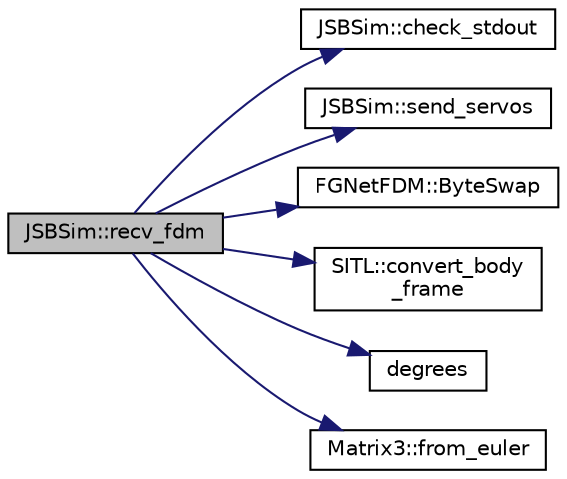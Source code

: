 digraph "JSBSim::recv_fdm"
{
 // INTERACTIVE_SVG=YES
  edge [fontname="Helvetica",fontsize="10",labelfontname="Helvetica",labelfontsize="10"];
  node [fontname="Helvetica",fontsize="10",shape=record];
  rankdir="LR";
  Node1 [label="JSBSim::recv_fdm",height=0.2,width=0.4,color="black", fillcolor="grey75", style="filled" fontcolor="black"];
  Node1 -> Node2 [color="midnightblue",fontsize="10",style="solid",fontname="Helvetica"];
  Node2 [label="JSBSim::check_stdout",height=0.2,width=0.4,color="black", fillcolor="white", style="filled",URL="$classJSBSim.html#a842f65f4b8f329088a315473442030f7"];
  Node1 -> Node3 [color="midnightblue",fontsize="10",style="solid",fontname="Helvetica"];
  Node3 [label="JSBSim::send_servos",height=0.2,width=0.4,color="black", fillcolor="white", style="filled",URL="$classJSBSim.html#a1082b88474db722f4b897d7f18e94cd2"];
  Node1 -> Node4 [color="midnightblue",fontsize="10",style="solid",fontname="Helvetica"];
  Node4 [label="FGNetFDM::ByteSwap",height=0.2,width=0.4,color="black", fillcolor="white", style="filled",URL="$classFGNetFDM.html#a8decfab0b5fc6aba8b3d49e82d84b074"];
  Node1 -> Node5 [color="midnightblue",fontsize="10",style="solid",fontname="Helvetica"];
  Node5 [label="SITL::convert_body\l_frame",height=0.2,width=0.4,color="black", fillcolor="white", style="filled",URL="$classSITL.html#a1c235bebd5a5c2ca1b88b8cf6ccf18ff"];
  Node1 -> Node6 [color="midnightblue",fontsize="10",style="solid",fontname="Helvetica"];
  Node6 [label="degrees",height=0.2,width=0.4,color="black", fillcolor="white", style="filled",URL="$AP__Math_8cpp.html#a08666a85f465dfe5701cc8c878e4b2c5"];
  Node1 -> Node7 [color="midnightblue",fontsize="10",style="solid",fontname="Helvetica"];
  Node7 [label="Matrix3::from_euler",height=0.2,width=0.4,color="black", fillcolor="white", style="filled",URL="$classMatrix3.html#a62587bd216436f09f06b9e1330f84bc0",tooltip="-*- tab-width: 4; Mode: C++; c-basic-offset: 4; indent-tabs-mode: nil -*- "];
}
